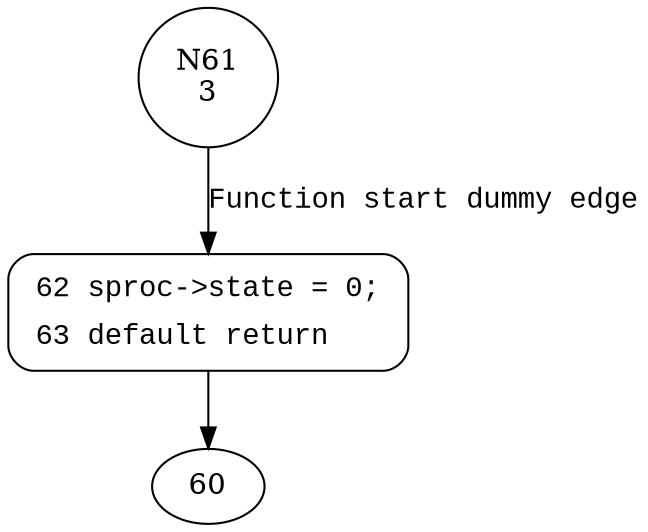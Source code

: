 digraph initial_proc {
61 [shape="circle" label="N61\n3"]
62 [shape="circle" label="N62\n2"]
62 [style="filled,bold" penwidth="1" fillcolor="white" fontname="Courier New" shape="Mrecord" label=<<table border="0" cellborder="0" cellpadding="3" bgcolor="white"><tr><td align="right">62</td><td align="left">sproc-&gt;state = 0;</td></tr><tr><td align="right">63</td><td align="left">default return</td></tr></table>>]
62 -> 60[label=""]
61 -> 62 [label="Function start dummy edge" fontname="Courier New"]
}